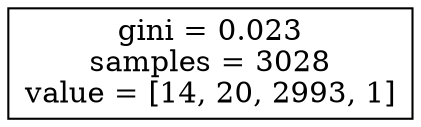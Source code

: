 digraph Tree {
node [shape=box] ;
0 [label="gini = 0.023\nsamples = 3028\nvalue = [14, 20, 2993, 1]"] ;
}